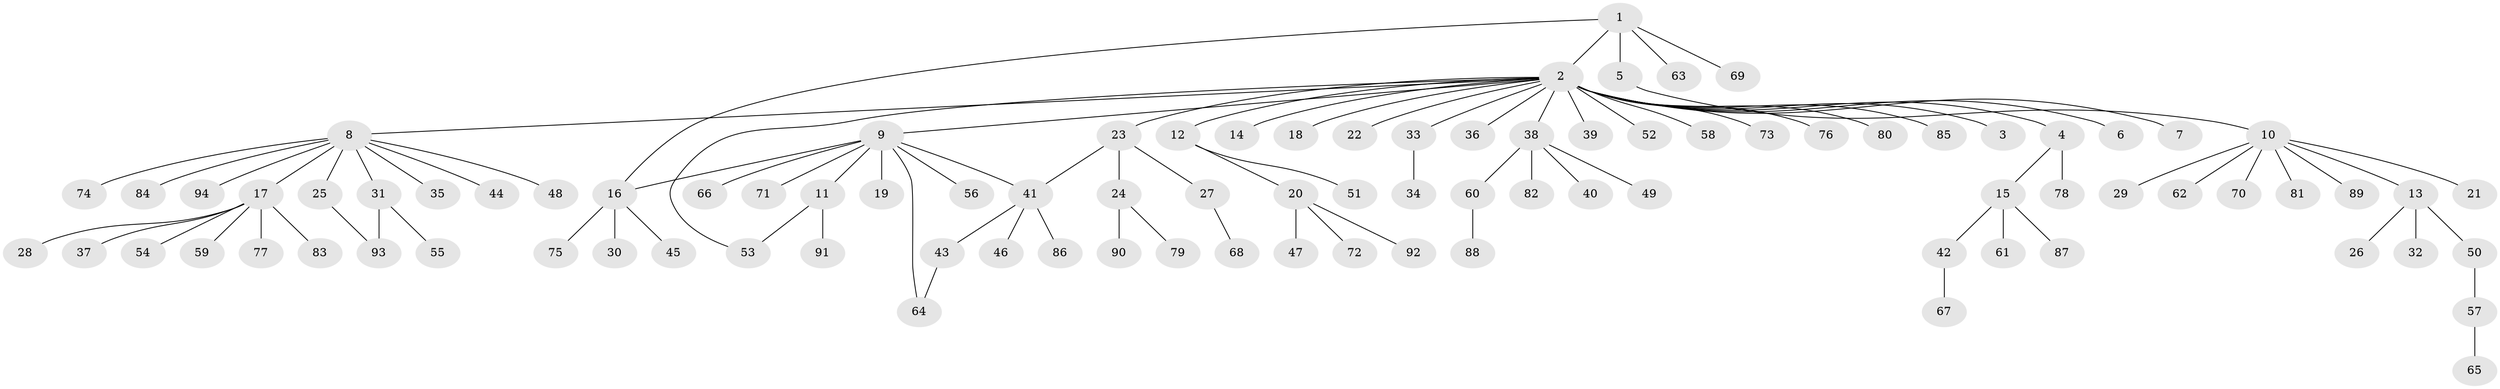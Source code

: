 // Generated by graph-tools (version 1.1) at 2025/14/03/09/25 04:14:23]
// undirected, 94 vertices, 98 edges
graph export_dot {
graph [start="1"]
  node [color=gray90,style=filled];
  1;
  2;
  3;
  4;
  5;
  6;
  7;
  8;
  9;
  10;
  11;
  12;
  13;
  14;
  15;
  16;
  17;
  18;
  19;
  20;
  21;
  22;
  23;
  24;
  25;
  26;
  27;
  28;
  29;
  30;
  31;
  32;
  33;
  34;
  35;
  36;
  37;
  38;
  39;
  40;
  41;
  42;
  43;
  44;
  45;
  46;
  47;
  48;
  49;
  50;
  51;
  52;
  53;
  54;
  55;
  56;
  57;
  58;
  59;
  60;
  61;
  62;
  63;
  64;
  65;
  66;
  67;
  68;
  69;
  70;
  71;
  72;
  73;
  74;
  75;
  76;
  77;
  78;
  79;
  80;
  81;
  82;
  83;
  84;
  85;
  86;
  87;
  88;
  89;
  90;
  91;
  92;
  93;
  94;
  1 -- 2;
  1 -- 5;
  1 -- 16;
  1 -- 63;
  1 -- 69;
  2 -- 3;
  2 -- 4;
  2 -- 6;
  2 -- 7;
  2 -- 8;
  2 -- 9;
  2 -- 12;
  2 -- 14;
  2 -- 18;
  2 -- 22;
  2 -- 23;
  2 -- 33;
  2 -- 36;
  2 -- 38;
  2 -- 39;
  2 -- 52;
  2 -- 53;
  2 -- 58;
  2 -- 73;
  2 -- 76;
  2 -- 80;
  2 -- 85;
  4 -- 15;
  4 -- 78;
  5 -- 10;
  8 -- 17;
  8 -- 25;
  8 -- 31;
  8 -- 35;
  8 -- 44;
  8 -- 48;
  8 -- 74;
  8 -- 84;
  8 -- 94;
  9 -- 11;
  9 -- 16;
  9 -- 19;
  9 -- 41;
  9 -- 56;
  9 -- 64;
  9 -- 66;
  9 -- 71;
  10 -- 13;
  10 -- 21;
  10 -- 29;
  10 -- 62;
  10 -- 70;
  10 -- 81;
  10 -- 89;
  11 -- 53;
  11 -- 91;
  12 -- 20;
  12 -- 51;
  13 -- 26;
  13 -- 32;
  13 -- 50;
  15 -- 42;
  15 -- 61;
  15 -- 87;
  16 -- 30;
  16 -- 45;
  16 -- 75;
  17 -- 28;
  17 -- 37;
  17 -- 54;
  17 -- 59;
  17 -- 77;
  17 -- 83;
  20 -- 47;
  20 -- 72;
  20 -- 92;
  23 -- 24;
  23 -- 27;
  23 -- 41;
  24 -- 79;
  24 -- 90;
  25 -- 93;
  27 -- 68;
  31 -- 55;
  31 -- 93;
  33 -- 34;
  38 -- 40;
  38 -- 49;
  38 -- 60;
  38 -- 82;
  41 -- 43;
  41 -- 46;
  41 -- 86;
  42 -- 67;
  43 -- 64;
  50 -- 57;
  57 -- 65;
  60 -- 88;
}
